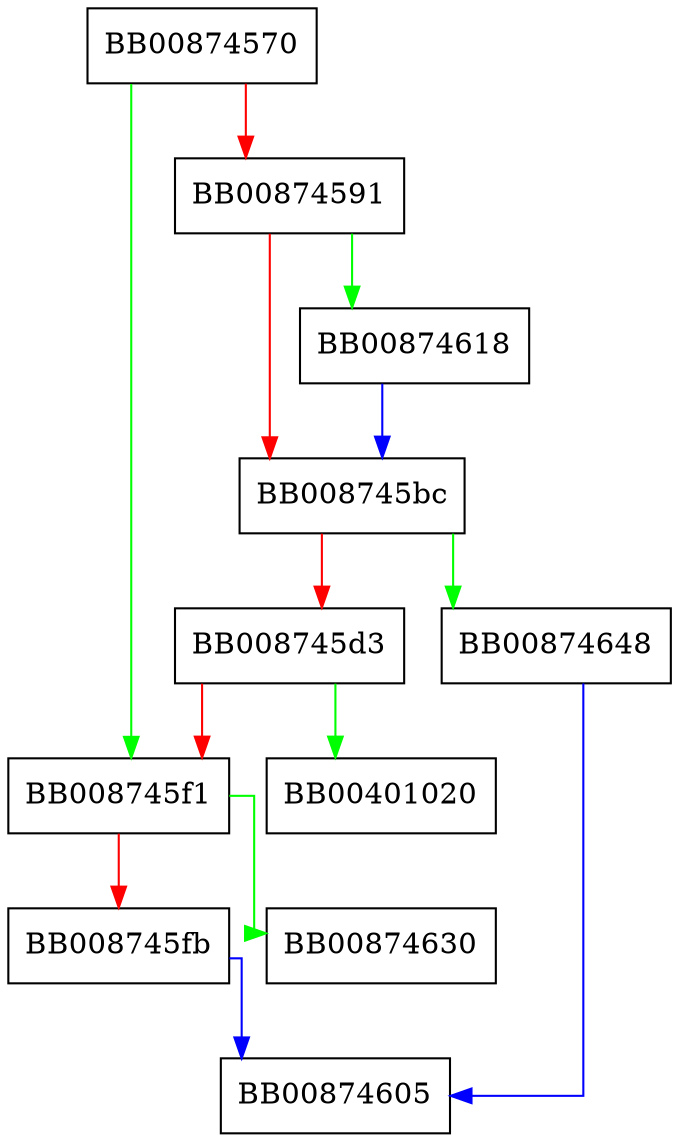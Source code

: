 digraph _IO_helper_overflow {
  node [shape="box"];
  graph [splines=ortho];
  BB00874570 -> BB008745f1 [color="green"];
  BB00874570 -> BB00874591 [color="red"];
  BB00874591 -> BB00874618 [color="green"];
  BB00874591 -> BB008745bc [color="red"];
  BB008745bc -> BB00874648 [color="green"];
  BB008745bc -> BB008745d3 [color="red"];
  BB008745d3 -> BB00401020 [color="green"];
  BB008745d3 -> BB008745f1 [color="red"];
  BB008745f1 -> BB00874630 [color="green"];
  BB008745f1 -> BB008745fb [color="red"];
  BB008745fb -> BB00874605 [color="blue"];
  BB00874618 -> BB008745bc [color="blue"];
  BB00874648 -> BB00874605 [color="blue"];
}